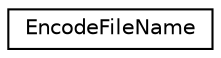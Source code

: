 digraph "Graphical Class Hierarchy"
{
 // LATEX_PDF_SIZE
  edge [fontname="Helvetica",fontsize="10",labelfontname="Helvetica",labelfontsize="10"];
  node [fontname="Helvetica",fontsize="10",shape=record];
  rankdir="LR";
  Node0 [label="EncodeFileName",height=0.2,width=0.4,color="black", fillcolor="white", style="filled",URL="$classEncodeFileName.html",tooltip=" "];
}

